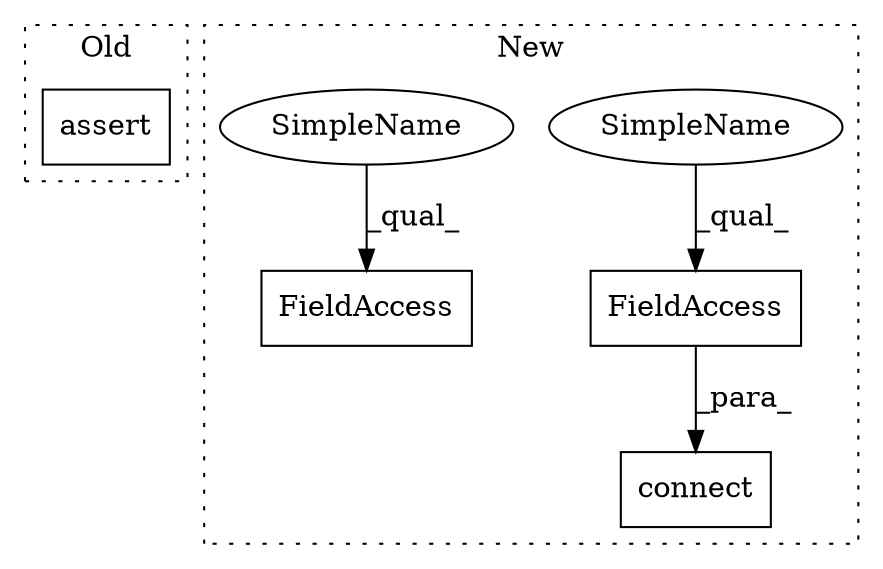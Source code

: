digraph G {
subgraph cluster0 {
1 [label="assert" a="6" s="1042" l="7" shape="box"];
label = "Old";
style="dotted";
}
subgraph cluster1 {
2 [label="connect" a="32" s="1520,1538" l="8,1" shape="box"];
3 [label="FieldAccess" a="22" s="1528" l="10" shape="box"];
4 [label="FieldAccess" a="22" s="1292" l="9" shape="box"];
5 [label="SimpleName" a="42" s="1528" l="3" shape="ellipse"];
6 [label="SimpleName" a="42" s="1292" l="3" shape="ellipse"];
label = "New";
style="dotted";
}
3 -> 2 [label="_para_"];
5 -> 3 [label="_qual_"];
6 -> 4 [label="_qual_"];
}